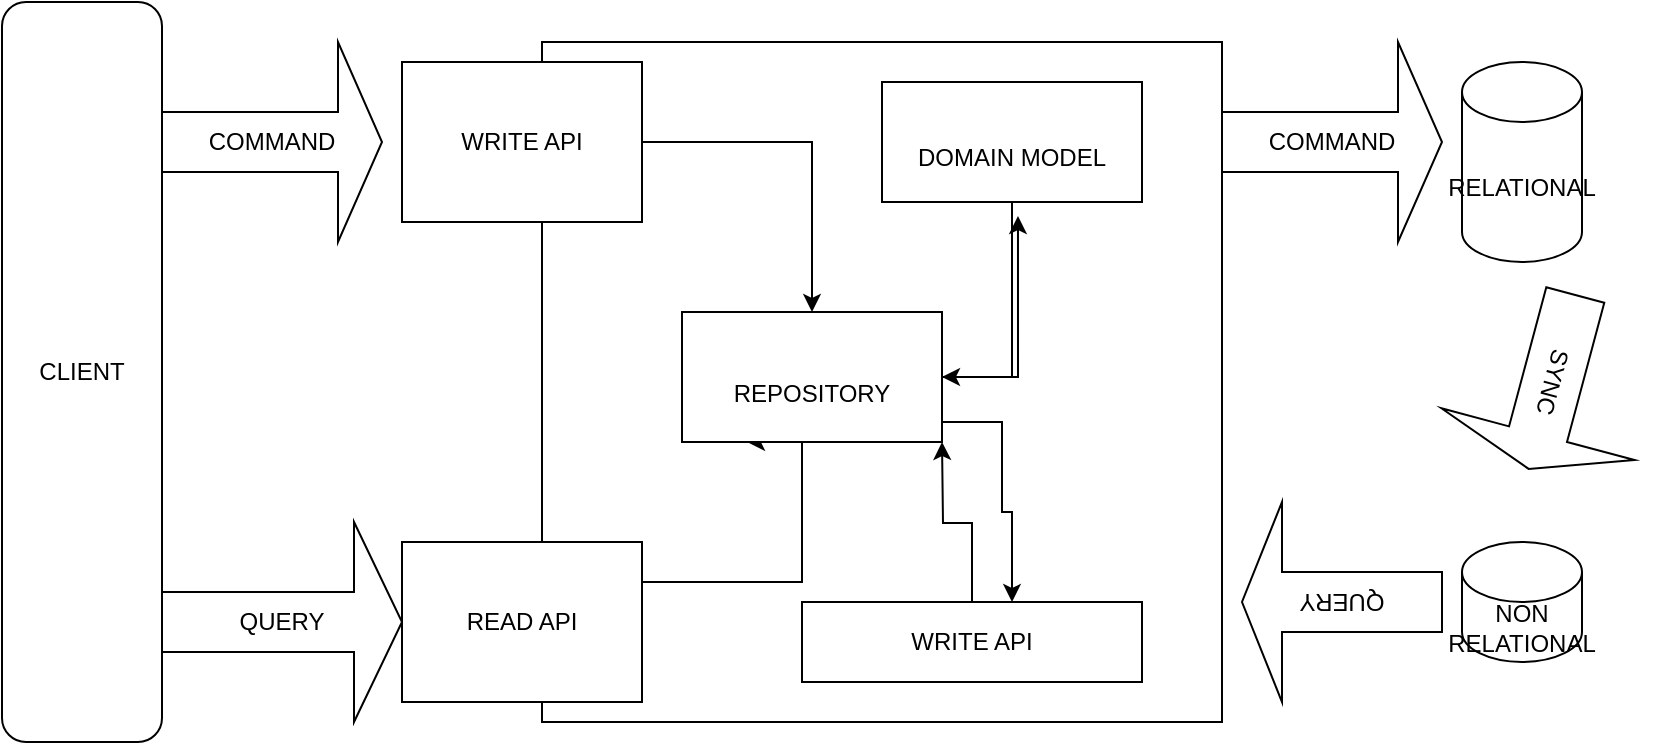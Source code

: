 <mxfile version="21.3.7" type="github">
  <diagram id="kgpKYQtTHZ0yAKxKKP6v" name="Page-1">
    <mxGraphModel dx="1434" dy="764" grid="1" gridSize="10" guides="1" tooltips="1" connect="1" arrows="1" fold="1" page="1" pageScale="1" pageWidth="850" pageHeight="1100" math="0" shadow="0">
      <root>
        <mxCell id="0" />
        <mxCell id="1" parent="0" />
        <mxCell id="xW6dC_726F_BnDqgVRCd-8" value="" style="whiteSpace=wrap;html=1;aspect=fixed;" vertex="1" parent="1">
          <mxGeometry x="290" y="160" width="340" height="340" as="geometry" />
        </mxCell>
        <mxCell id="xW6dC_726F_BnDqgVRCd-3" value="CLIENT" style="rounded=1;whiteSpace=wrap;html=1;" vertex="1" parent="1">
          <mxGeometry x="20" y="140" width="80" height="370" as="geometry" />
        </mxCell>
        <mxCell id="xW6dC_726F_BnDqgVRCd-4" value="COMMAND" style="shape=singleArrow;whiteSpace=wrap;html=1;" vertex="1" parent="1">
          <mxGeometry x="100" y="160" width="110" height="100" as="geometry" />
        </mxCell>
        <mxCell id="xW6dC_726F_BnDqgVRCd-5" value="QUERY" style="shape=singleArrow;whiteSpace=wrap;html=1;" vertex="1" parent="1">
          <mxGeometry x="100" y="400" width="120" height="100" as="geometry" />
        </mxCell>
        <mxCell id="xW6dC_726F_BnDqgVRCd-30" style="edgeStyle=orthogonalEdgeStyle;rounded=0;orthogonalLoop=1;jettySize=auto;html=1;" edge="1" parent="1" source="xW6dC_726F_BnDqgVRCd-6" target="xW6dC_726F_BnDqgVRCd-26">
          <mxGeometry relative="1" as="geometry" />
        </mxCell>
        <mxCell id="xW6dC_726F_BnDqgVRCd-6" value="WRITE API" style="rounded=0;whiteSpace=wrap;html=1;" vertex="1" parent="1">
          <mxGeometry x="220" y="170" width="120" height="80" as="geometry" />
        </mxCell>
        <mxCell id="xW6dC_726F_BnDqgVRCd-31" style="edgeStyle=orthogonalEdgeStyle;rounded=0;orthogonalLoop=1;jettySize=auto;html=1;entryX=0.25;entryY=1;entryDx=0;entryDy=0;" edge="1" parent="1" source="xW6dC_726F_BnDqgVRCd-7" target="xW6dC_726F_BnDqgVRCd-26">
          <mxGeometry relative="1" as="geometry">
            <Array as="points">
              <mxPoint x="420" y="430" />
              <mxPoint x="420" y="360" />
            </Array>
          </mxGeometry>
        </mxCell>
        <mxCell id="xW6dC_726F_BnDqgVRCd-7" value="READ API" style="rounded=0;whiteSpace=wrap;html=1;" vertex="1" parent="1">
          <mxGeometry x="220" y="410" width="120" height="80" as="geometry" />
        </mxCell>
        <mxCell id="xW6dC_726F_BnDqgVRCd-33" style="edgeStyle=orthogonalEdgeStyle;rounded=0;orthogonalLoop=1;jettySize=auto;html=1;entryX=1;entryY=0.5;entryDx=0;entryDy=0;" edge="1" parent="1" source="xW6dC_726F_BnDqgVRCd-9" target="xW6dC_726F_BnDqgVRCd-26">
          <mxGeometry relative="1" as="geometry" />
        </mxCell>
        <mxCell id="xW6dC_726F_BnDqgVRCd-9" value="&lt;br&gt;DOMAIN MODEL" style="rounded=0;whiteSpace=wrap;html=1;" vertex="1" parent="1">
          <mxGeometry x="460" y="180" width="130" height="60" as="geometry" />
        </mxCell>
        <mxCell id="xW6dC_726F_BnDqgVRCd-32" style="edgeStyle=orthogonalEdgeStyle;rounded=0;orthogonalLoop=1;jettySize=auto;html=1;" edge="1" parent="1" source="xW6dC_726F_BnDqgVRCd-10">
          <mxGeometry relative="1" as="geometry">
            <mxPoint x="490" y="360" as="targetPoint" />
          </mxGeometry>
        </mxCell>
        <mxCell id="xW6dC_726F_BnDqgVRCd-10" value="WRITE API" style="rounded=0;whiteSpace=wrap;html=1;" vertex="1" parent="1">
          <mxGeometry x="420" y="440" width="170" height="40" as="geometry" />
        </mxCell>
        <mxCell id="xW6dC_726F_BnDqgVRCd-11" value="COMMAND" style="shape=singleArrow;whiteSpace=wrap;html=1;" vertex="1" parent="1">
          <mxGeometry x="630" y="160" width="110" height="100" as="geometry" />
        </mxCell>
        <mxCell id="xW6dC_726F_BnDqgVRCd-12" value="QUERY" style="shape=singleArrow;whiteSpace=wrap;html=1;rotation=-180;" vertex="1" parent="1">
          <mxGeometry x="640" y="390" width="100" height="100" as="geometry" />
        </mxCell>
        <mxCell id="xW6dC_726F_BnDqgVRCd-13" value="RELATIONAL" style="shape=cylinder3;whiteSpace=wrap;html=1;boundedLbl=1;backgroundOutline=1;size=15;" vertex="1" parent="1">
          <mxGeometry x="750" y="170" width="60" height="100" as="geometry" />
        </mxCell>
        <mxCell id="xW6dC_726F_BnDqgVRCd-15" value="NON RELATIONAL" style="shape=cylinder3;whiteSpace=wrap;html=1;boundedLbl=1;backgroundOutline=1;size=15;" vertex="1" parent="1">
          <mxGeometry x="750" y="410" width="60" height="60" as="geometry" />
        </mxCell>
        <mxCell id="xW6dC_726F_BnDqgVRCd-16" value="SYNC" style="shape=singleArrow;whiteSpace=wrap;html=1;rotation=105;" vertex="1" parent="1">
          <mxGeometry x="750" y="280" width="90" height="100" as="geometry" />
        </mxCell>
        <mxCell id="xW6dC_726F_BnDqgVRCd-28" style="edgeStyle=orthogonalEdgeStyle;rounded=0;orthogonalLoop=1;jettySize=auto;html=1;exitX=1;exitY=0.5;exitDx=0;exitDy=0;entryX=0.523;entryY=1.117;entryDx=0;entryDy=0;entryPerimeter=0;" edge="1" parent="1" source="xW6dC_726F_BnDqgVRCd-26" target="xW6dC_726F_BnDqgVRCd-9">
          <mxGeometry relative="1" as="geometry" />
        </mxCell>
        <mxCell id="xW6dC_726F_BnDqgVRCd-29" style="edgeStyle=orthogonalEdgeStyle;rounded=0;orthogonalLoop=1;jettySize=auto;html=1;" edge="1" parent="1" source="xW6dC_726F_BnDqgVRCd-26" target="xW6dC_726F_BnDqgVRCd-10">
          <mxGeometry relative="1" as="geometry">
            <Array as="points">
              <mxPoint x="520" y="350" />
              <mxPoint x="520" y="395" />
              <mxPoint x="525" y="395" />
            </Array>
          </mxGeometry>
        </mxCell>
        <mxCell id="xW6dC_726F_BnDqgVRCd-26" value="&lt;br&gt;REPOSITORY" style="rounded=0;whiteSpace=wrap;html=1;" vertex="1" parent="1">
          <mxGeometry x="360" y="295" width="130" height="65" as="geometry" />
        </mxCell>
      </root>
    </mxGraphModel>
  </diagram>
</mxfile>
